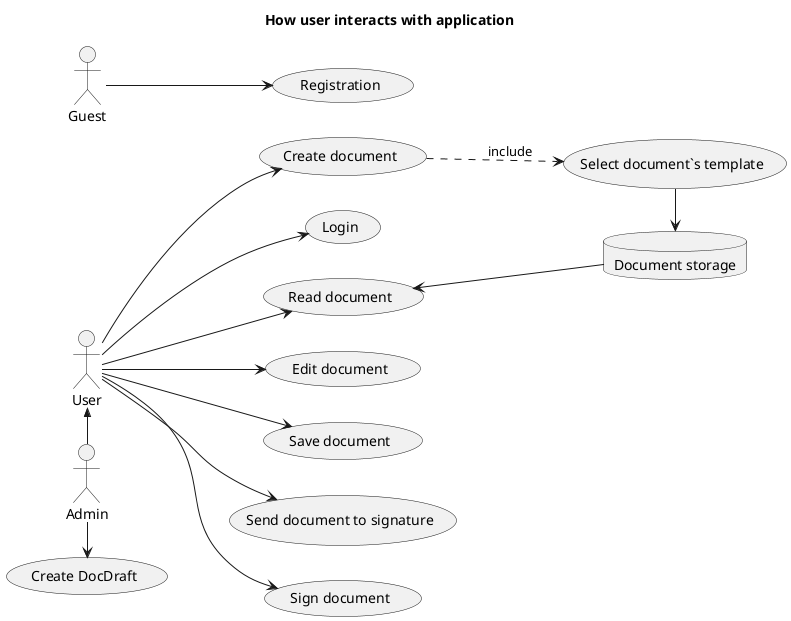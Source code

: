 @startuml
'skinparam packageStyle rectangle
title How user interacts with application

left to right direction

actor Guest
usecase "Registration" as Reg
Guest --> Reg


actor User
usecase "Login" as Log
usecase "Create document" as CreateDoc
usecase "Select document`s template" as SelectTemplate
usecase "Read document" as ReadDoc
usecase "Edit document" as EditDoc
usecase "Save document" as SaveDoc
usecase "Send document to signature" as SendDocToSign
usecase "Sign document" as SignDoc

User --> Log
User --> CreateDoc
CreateDoc ..> SelectTemplate : include
User --> ReadDoc
User --> EditDoc
User --> SaveDoc
User --> SendDocToSign
User --> SignDoc


actor Admin
Admin -left->> User
usecase "Create DocDraft" as CreateDocDraft
Admin -> CreateDocDraft

database "Document storage" as Db
SelectTemplate -> Db
Db -up-> ReadDoc

@enduml
